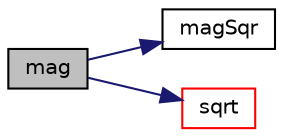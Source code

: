digraph "mag"
{
  bgcolor="transparent";
  edge [fontname="Helvetica",fontsize="10",labelfontname="Helvetica",labelfontsize="10"];
  node [fontname="Helvetica",fontsize="10",shape=record];
  rankdir="LR";
  Node135187 [label="mag",height=0.2,width=0.4,color="black", fillcolor="grey75", style="filled", fontcolor="black"];
  Node135187 -> Node135188 [color="midnightblue",fontsize="10",style="solid",fontname="Helvetica"];
  Node135188 [label="magSqr",height=0.2,width=0.4,color="black",URL="$a21851.html#ae6fff2c6981e6d9618aa5038e69def6e"];
  Node135187 -> Node135189 [color="midnightblue",fontsize="10",style="solid",fontname="Helvetica"];
  Node135189 [label="sqrt",height=0.2,width=0.4,color="red",URL="$a21851.html#a8616bd62eebf2342a80222fecb1bda71"];
}
